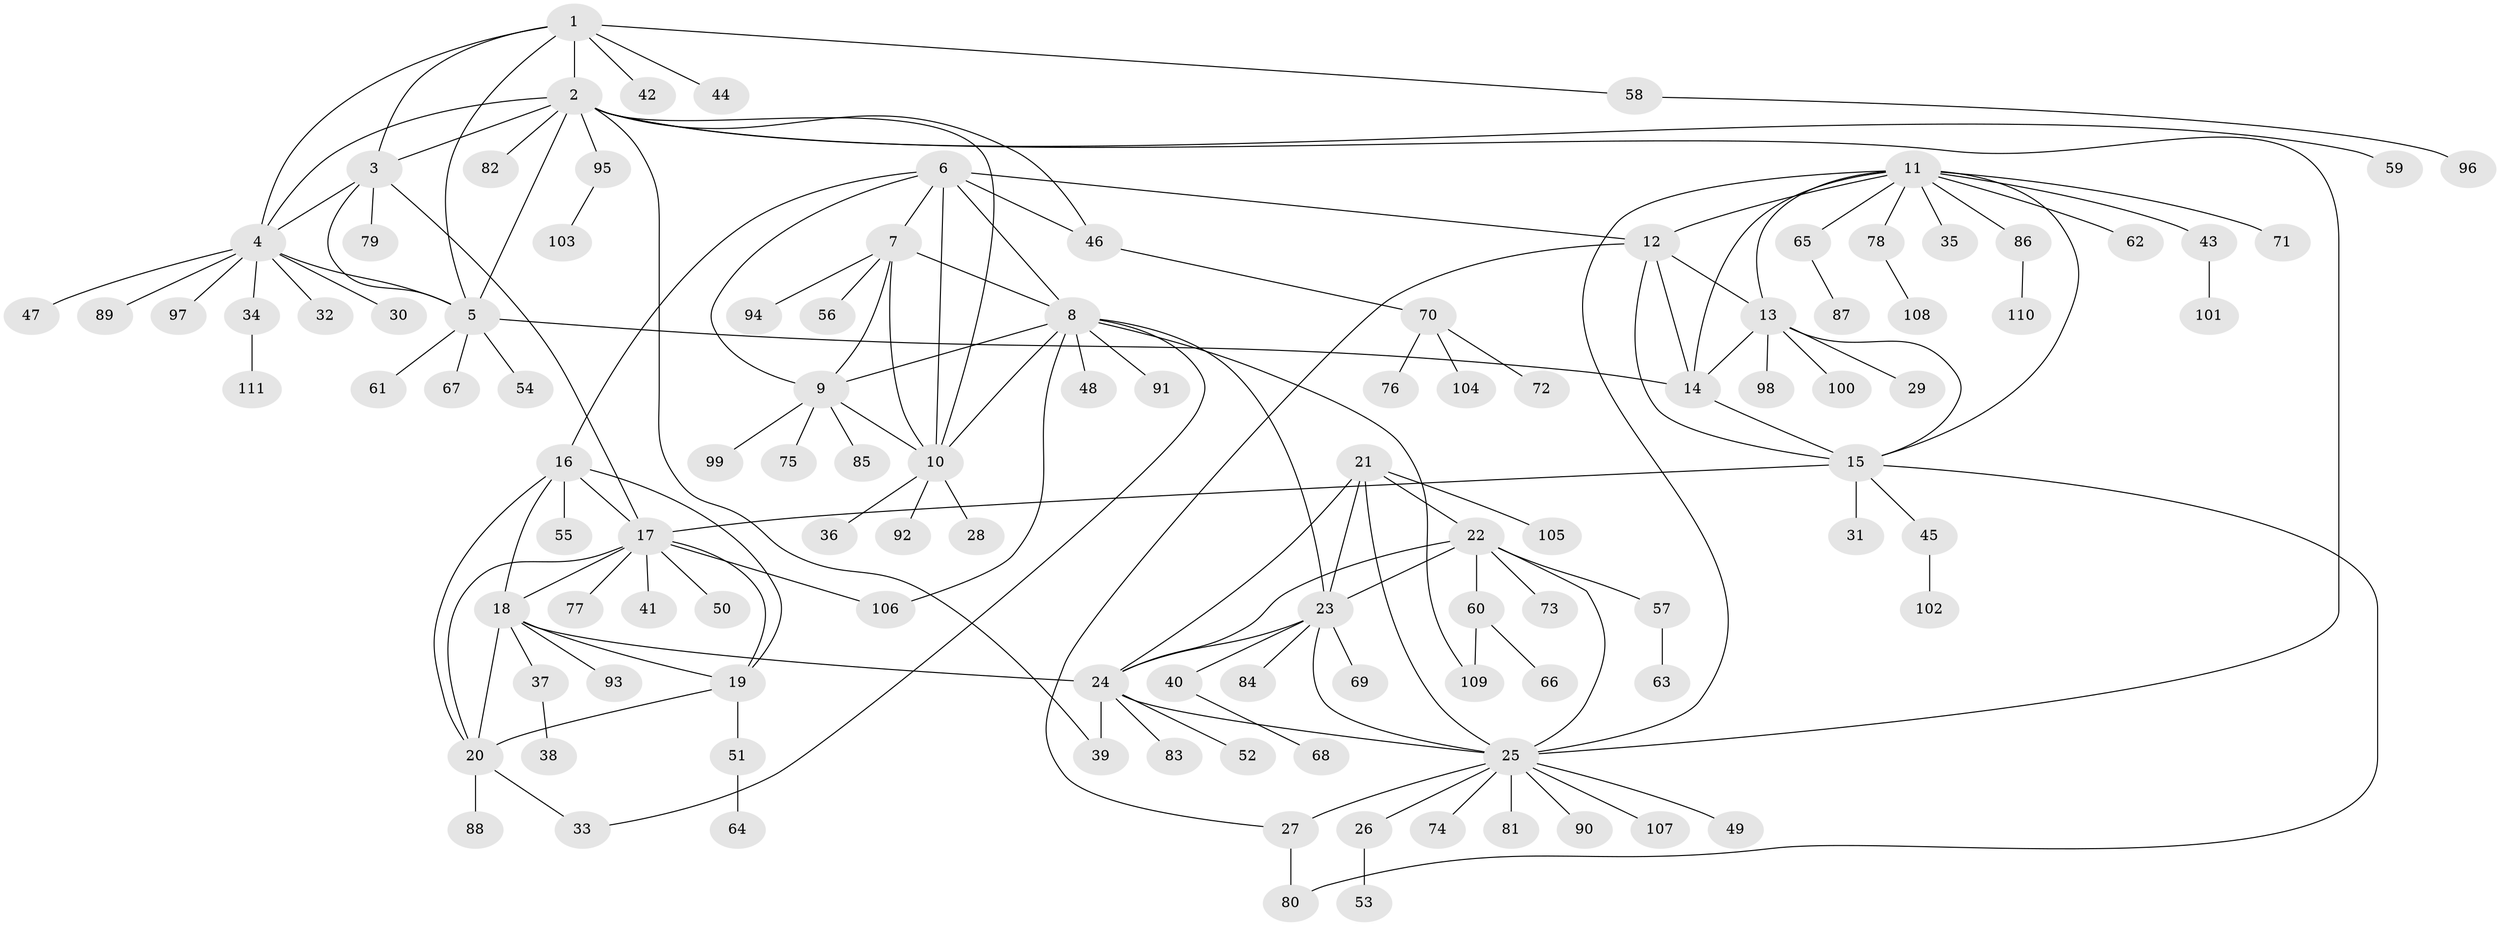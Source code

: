 // Generated by graph-tools (version 1.1) at 2025/11/02/27/25 16:11:29]
// undirected, 111 vertices, 153 edges
graph export_dot {
graph [start="1"]
  node [color=gray90,style=filled];
  1;
  2;
  3;
  4;
  5;
  6;
  7;
  8;
  9;
  10;
  11;
  12;
  13;
  14;
  15;
  16;
  17;
  18;
  19;
  20;
  21;
  22;
  23;
  24;
  25;
  26;
  27;
  28;
  29;
  30;
  31;
  32;
  33;
  34;
  35;
  36;
  37;
  38;
  39;
  40;
  41;
  42;
  43;
  44;
  45;
  46;
  47;
  48;
  49;
  50;
  51;
  52;
  53;
  54;
  55;
  56;
  57;
  58;
  59;
  60;
  61;
  62;
  63;
  64;
  65;
  66;
  67;
  68;
  69;
  70;
  71;
  72;
  73;
  74;
  75;
  76;
  77;
  78;
  79;
  80;
  81;
  82;
  83;
  84;
  85;
  86;
  87;
  88;
  89;
  90;
  91;
  92;
  93;
  94;
  95;
  96;
  97;
  98;
  99;
  100;
  101;
  102;
  103;
  104;
  105;
  106;
  107;
  108;
  109;
  110;
  111;
  1 -- 2;
  1 -- 3;
  1 -- 4;
  1 -- 5;
  1 -- 42;
  1 -- 44;
  1 -- 58;
  2 -- 3;
  2 -- 4;
  2 -- 5;
  2 -- 10;
  2 -- 25;
  2 -- 39;
  2 -- 46;
  2 -- 59;
  2 -- 82;
  2 -- 95;
  3 -- 4;
  3 -- 5;
  3 -- 17;
  3 -- 79;
  4 -- 5;
  4 -- 30;
  4 -- 32;
  4 -- 34;
  4 -- 47;
  4 -- 89;
  4 -- 97;
  5 -- 14;
  5 -- 54;
  5 -- 61;
  5 -- 67;
  6 -- 7;
  6 -- 8;
  6 -- 9;
  6 -- 10;
  6 -- 12;
  6 -- 16;
  6 -- 46;
  7 -- 8;
  7 -- 9;
  7 -- 10;
  7 -- 56;
  7 -- 94;
  8 -- 9;
  8 -- 10;
  8 -- 23;
  8 -- 33;
  8 -- 48;
  8 -- 91;
  8 -- 106;
  8 -- 109;
  9 -- 10;
  9 -- 75;
  9 -- 85;
  9 -- 99;
  10 -- 28;
  10 -- 36;
  10 -- 92;
  11 -- 12;
  11 -- 13;
  11 -- 14;
  11 -- 15;
  11 -- 25;
  11 -- 35;
  11 -- 43;
  11 -- 62;
  11 -- 65;
  11 -- 71;
  11 -- 78;
  11 -- 86;
  12 -- 13;
  12 -- 14;
  12 -- 15;
  12 -- 27;
  13 -- 14;
  13 -- 15;
  13 -- 29;
  13 -- 98;
  13 -- 100;
  14 -- 15;
  15 -- 17;
  15 -- 31;
  15 -- 45;
  15 -- 80;
  16 -- 17;
  16 -- 18;
  16 -- 19;
  16 -- 20;
  16 -- 55;
  17 -- 18;
  17 -- 19;
  17 -- 20;
  17 -- 41;
  17 -- 50;
  17 -- 77;
  17 -- 106;
  18 -- 19;
  18 -- 20;
  18 -- 24;
  18 -- 37;
  18 -- 93;
  19 -- 20;
  19 -- 51;
  20 -- 33;
  20 -- 88;
  21 -- 22;
  21 -- 23;
  21 -- 24;
  21 -- 25;
  21 -- 105;
  22 -- 23;
  22 -- 24;
  22 -- 25;
  22 -- 57;
  22 -- 60;
  22 -- 73;
  23 -- 24;
  23 -- 25;
  23 -- 40;
  23 -- 69;
  23 -- 84;
  24 -- 25;
  24 -- 39;
  24 -- 52;
  24 -- 83;
  25 -- 26;
  25 -- 27;
  25 -- 49;
  25 -- 74;
  25 -- 81;
  25 -- 90;
  25 -- 107;
  26 -- 53;
  27 -- 80;
  34 -- 111;
  37 -- 38;
  40 -- 68;
  43 -- 101;
  45 -- 102;
  46 -- 70;
  51 -- 64;
  57 -- 63;
  58 -- 96;
  60 -- 66;
  60 -- 109;
  65 -- 87;
  70 -- 72;
  70 -- 76;
  70 -- 104;
  78 -- 108;
  86 -- 110;
  95 -- 103;
}
